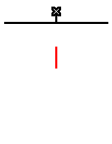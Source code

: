 digraph G {
    graph [pad=0, ranksep="0.15"];
    fun [image="./function.png", margin=0, shape=none, label=""]

    delaywork [label="", shape=proteasesite, height=0.3, width=0.7]
    delaywork -> fun [arrowhead="none", color="red"] 
}
